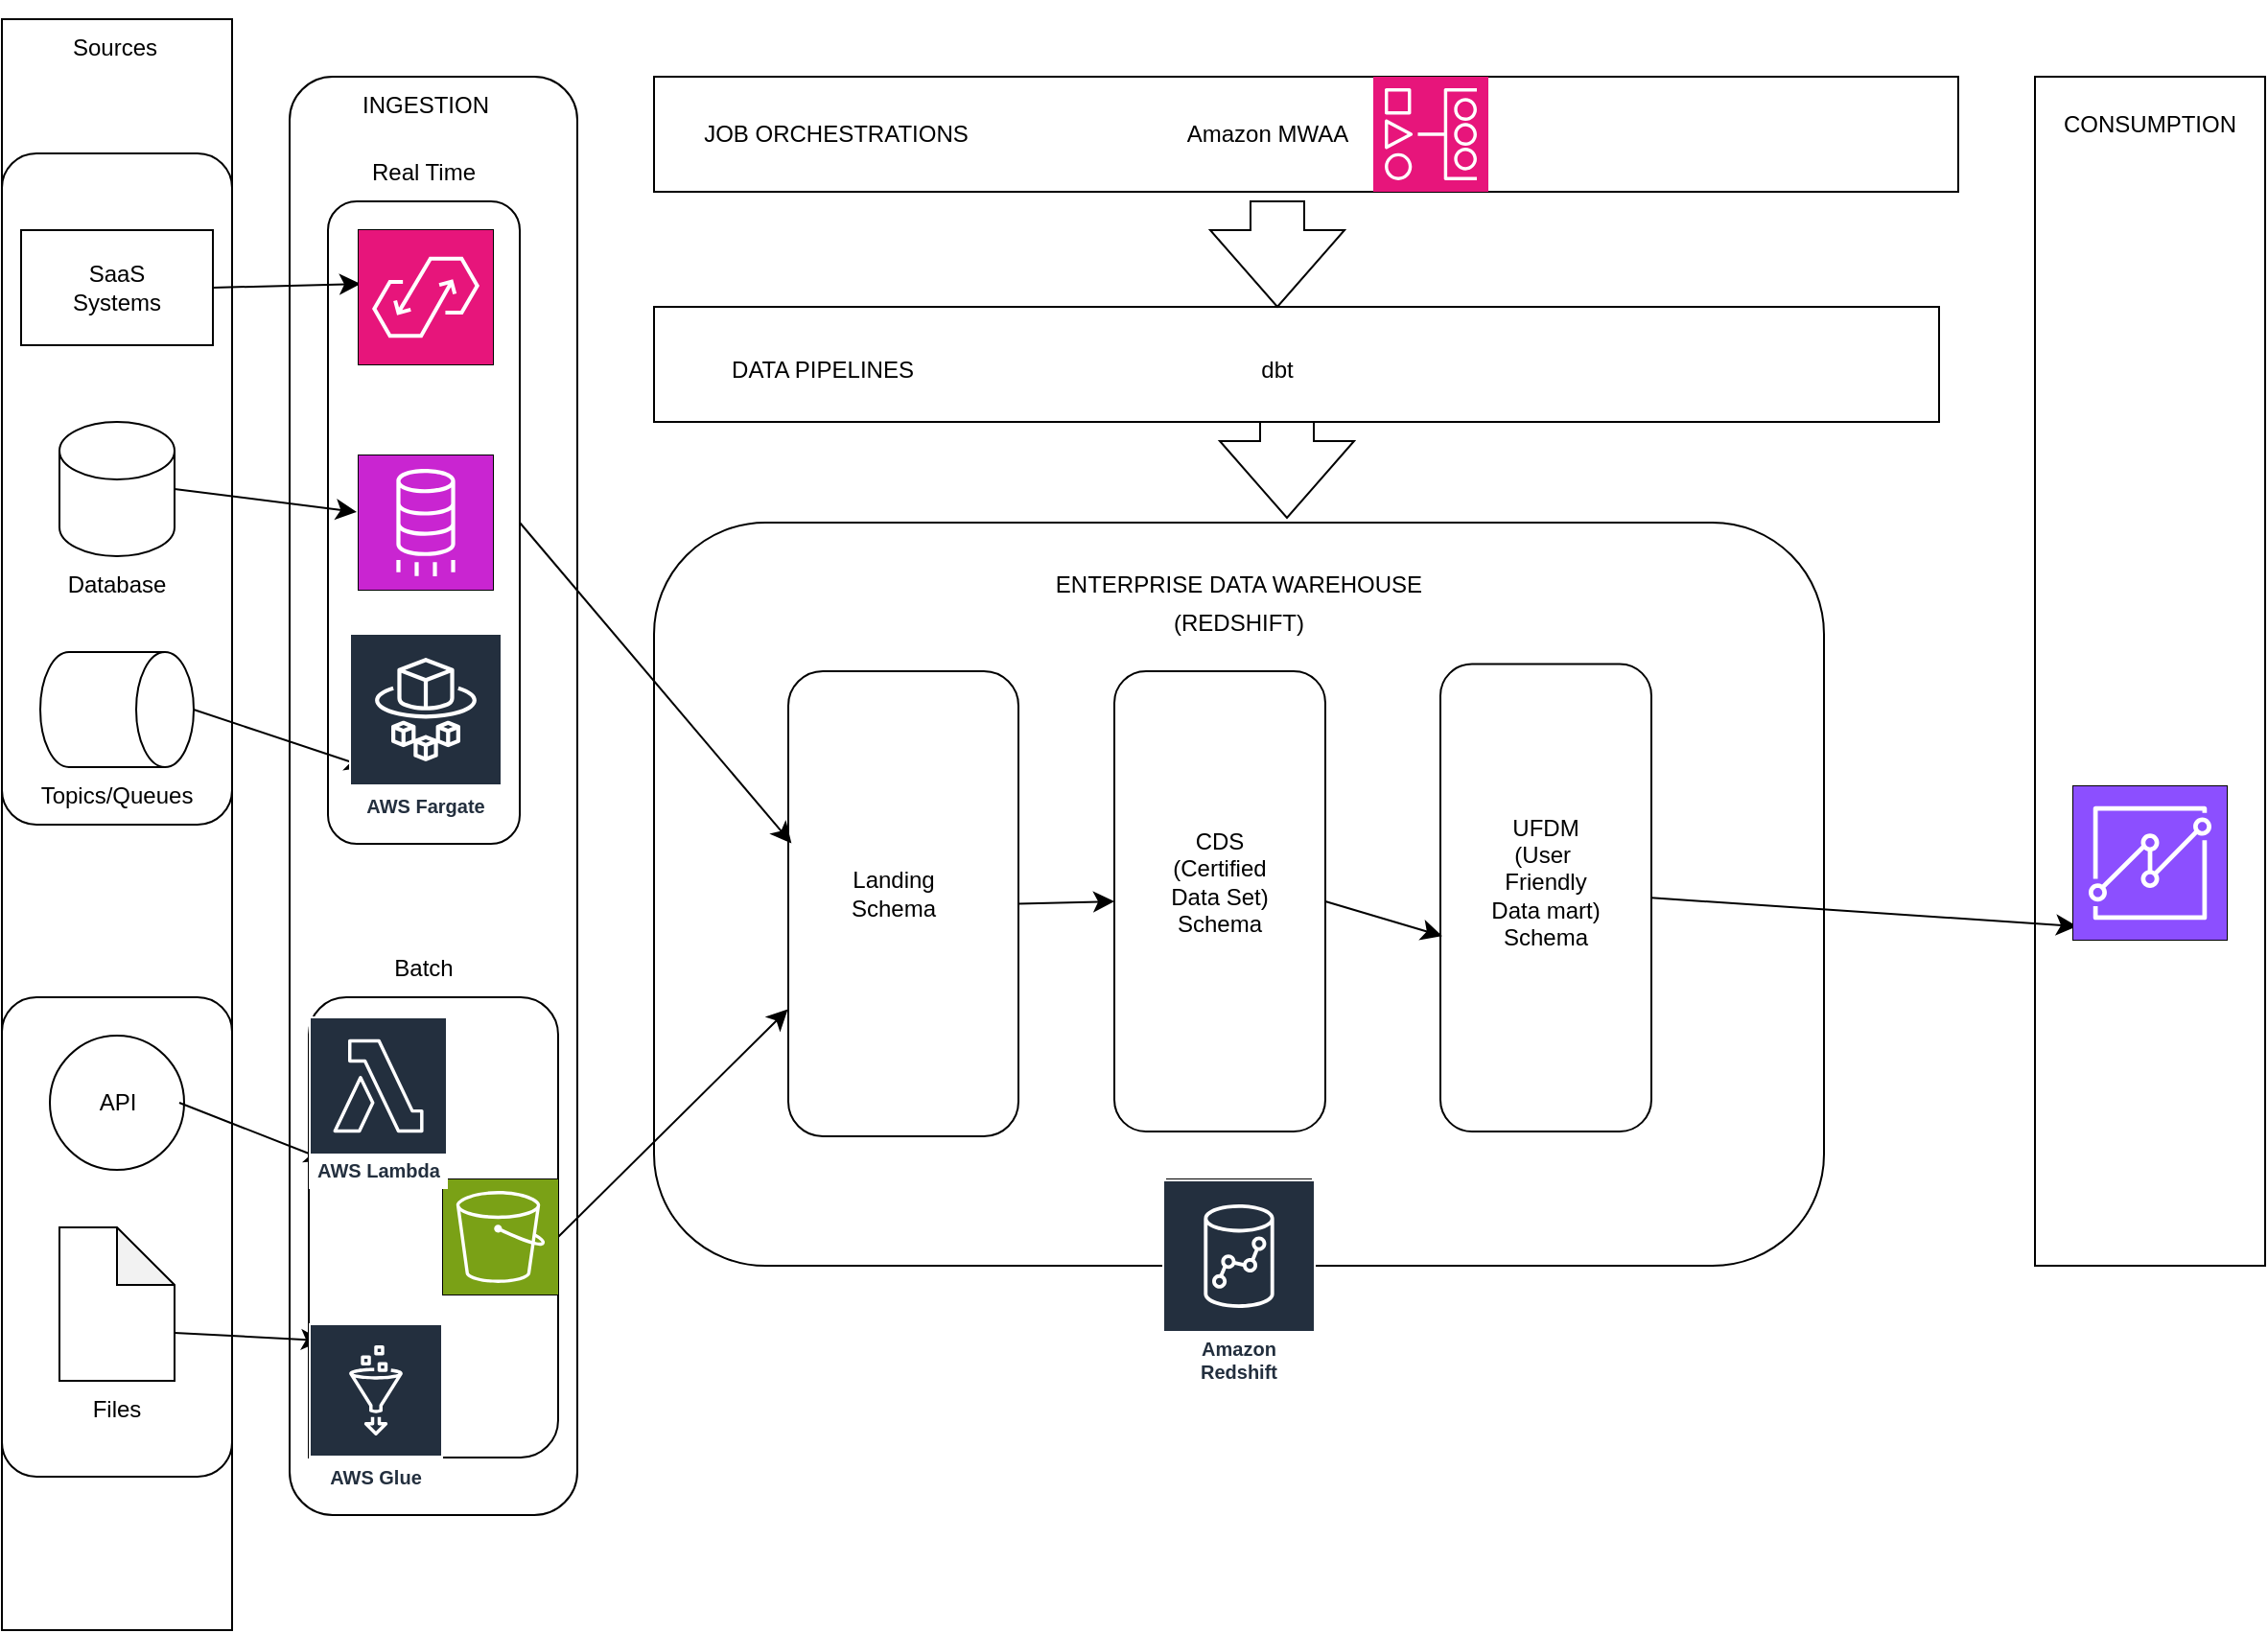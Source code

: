 <mxfile version="27.2.0">
  <diagram name="Page-1" id="iT3RzEeXx9VW5VFDdUh9">
    <mxGraphModel dx="1643" dy="1283" grid="1" gridSize="10" guides="1" tooltips="1" connect="1" arrows="1" fold="1" page="1" pageScale="1" pageWidth="1169" pageHeight="827" math="0" shadow="0">
      <root>
        <mxCell id="0" />
        <mxCell id="1" parent="0" />
        <mxCell id="P7UQA2KAWYmOm_r0wVQN-2" value="" style="rounded=0;whiteSpace=wrap;html=1;direction=south;" parent="1" vertex="1">
          <mxGeometry x="20" y="30" width="120" height="840" as="geometry" />
        </mxCell>
        <mxCell id="P7UQA2KAWYmOm_r0wVQN-4" value="" style="whiteSpace=wrap;html=1;" parent="1" vertex="1">
          <mxGeometry x="20" y="140" width="120" height="60" as="geometry" />
        </mxCell>
        <mxCell id="P7UQA2KAWYmOm_r0wVQN-5" value="" style="rounded=1;whiteSpace=wrap;html=1;" parent="1" vertex="1">
          <mxGeometry x="20" y="100" width="120" height="350" as="geometry" />
        </mxCell>
        <mxCell id="P7UQA2KAWYmOm_r0wVQN-7" value="" style="rounded=1;whiteSpace=wrap;html=1;" parent="1" vertex="1">
          <mxGeometry x="20" y="540" width="120" height="250" as="geometry" />
        </mxCell>
        <mxCell id="P7UQA2KAWYmOm_r0wVQN-8" value="" style="shape=cylinder3;whiteSpace=wrap;html=1;boundedLbl=1;backgroundOutline=1;size=15;" parent="1" vertex="1">
          <mxGeometry x="50" y="240" width="60" height="70" as="geometry" />
        </mxCell>
        <mxCell id="P7UQA2KAWYmOm_r0wVQN-9" value="" style="rounded=0;whiteSpace=wrap;html=1;" parent="1" vertex="1">
          <mxGeometry x="30" y="140" width="100" height="60" as="geometry" />
        </mxCell>
        <mxCell id="P7UQA2KAWYmOm_r0wVQN-10" value="" style="shape=cylinder3;whiteSpace=wrap;html=1;boundedLbl=1;backgroundOutline=1;size=15;direction=south;" parent="1" vertex="1">
          <mxGeometry x="40" y="360" width="80" height="60" as="geometry" />
        </mxCell>
        <mxCell id="P7UQA2KAWYmOm_r0wVQN-12" value="SaaS&lt;div&gt;Systems&lt;/div&gt;" style="text;html=1;align=center;verticalAlign=middle;whiteSpace=wrap;rounded=0;" parent="1" vertex="1">
          <mxGeometry x="50" y="155" width="60" height="30" as="geometry" />
        </mxCell>
        <mxCell id="P7UQA2KAWYmOm_r0wVQN-13" value="Database" style="text;html=1;align=center;verticalAlign=middle;whiteSpace=wrap;rounded=0;" parent="1" vertex="1">
          <mxGeometry x="50" y="310" width="60" height="30" as="geometry" />
        </mxCell>
        <mxCell id="P7UQA2KAWYmOm_r0wVQN-14" value="Topics/Queues" style="text;html=1;align=center;verticalAlign=middle;whiteSpace=wrap;rounded=0;" parent="1" vertex="1">
          <mxGeometry x="50" y="420" width="60" height="30" as="geometry" />
        </mxCell>
        <mxCell id="P7UQA2KAWYmOm_r0wVQN-15" value="" style="ellipse;whiteSpace=wrap;html=1;aspect=fixed;" parent="1" vertex="1">
          <mxGeometry x="45" y="560" width="70" height="70" as="geometry" />
        </mxCell>
        <mxCell id="P7UQA2KAWYmOm_r0wVQN-16" value="API" style="text;html=1;align=center;verticalAlign=middle;whiteSpace=wrap;rounded=0;" parent="1" vertex="1">
          <mxGeometry x="47.5" y="577.5" width="65" height="35" as="geometry" />
        </mxCell>
        <mxCell id="P7UQA2KAWYmOm_r0wVQN-18" value="" style="shape=note;whiteSpace=wrap;html=1;backgroundOutline=1;darkOpacity=0.05;" parent="1" vertex="1">
          <mxGeometry x="50" y="660" width="60" height="80" as="geometry" />
        </mxCell>
        <mxCell id="P7UQA2KAWYmOm_r0wVQN-20" value="Files" style="text;html=1;align=center;verticalAlign=middle;whiteSpace=wrap;rounded=0;" parent="1" vertex="1">
          <mxGeometry x="50" y="740" width="60" height="30" as="geometry" />
        </mxCell>
        <mxCell id="P7UQA2KAWYmOm_r0wVQN-21" value="" style="rounded=1;whiteSpace=wrap;html=1;direction=south;" parent="1" vertex="1">
          <mxGeometry x="170" y="60" width="150" height="750" as="geometry" />
        </mxCell>
        <mxCell id="P7UQA2KAWYmOm_r0wVQN-22" value="Sources" style="text;html=1;align=center;verticalAlign=middle;whiteSpace=wrap;rounded=0;" parent="1" vertex="1">
          <mxGeometry x="43" y="20" width="72" height="50" as="geometry" />
        </mxCell>
        <mxCell id="P7UQA2KAWYmOm_r0wVQN-23" value="" style="rounded=1;whiteSpace=wrap;html=1;direction=south;" parent="1" vertex="1">
          <mxGeometry x="190" y="125" width="100" height="335" as="geometry" />
        </mxCell>
        <mxCell id="P7UQA2KAWYmOm_r0wVQN-24" value="" style="rounded=1;whiteSpace=wrap;html=1;direction=south;" parent="1" vertex="1">
          <mxGeometry x="180" y="540" width="130" height="240" as="geometry" />
        </mxCell>
        <mxCell id="P7UQA2KAWYmOm_r0wVQN-25" value="INGESTION" style="text;html=1;align=center;verticalAlign=middle;whiteSpace=wrap;rounded=0;" parent="1" vertex="1">
          <mxGeometry x="211" y="60" width="60" height="30" as="geometry" />
        </mxCell>
        <mxCell id="P7UQA2KAWYmOm_r0wVQN-26" value="Real Time" style="text;html=1;align=center;verticalAlign=middle;whiteSpace=wrap;rounded=0;" parent="1" vertex="1">
          <mxGeometry x="210" y="95" width="60" height="30" as="geometry" />
        </mxCell>
        <mxCell id="P7UQA2KAWYmOm_r0wVQN-28" value="" style="whiteSpace=wrap;html=1;aspect=fixed;" parent="1" vertex="1">
          <mxGeometry x="206" y="140" width="70" height="70" as="geometry" />
        </mxCell>
        <mxCell id="P7UQA2KAWYmOm_r0wVQN-31" value="" style="whiteSpace=wrap;html=1;aspect=fixed;" parent="1" vertex="1">
          <mxGeometry x="206" y="257.5" width="70" height="70" as="geometry" />
        </mxCell>
        <mxCell id="P7UQA2KAWYmOm_r0wVQN-32" value="" style="whiteSpace=wrap;html=1;aspect=fixed;" parent="1" vertex="1">
          <mxGeometry x="206" y="360" width="70" height="70" as="geometry" />
        </mxCell>
        <mxCell id="P7UQA2KAWYmOm_r0wVQN-33" value="Amazon&lt;div&gt;AppFlow&lt;/div&gt;" style="text;html=1;align=center;verticalAlign=middle;whiteSpace=wrap;rounded=0;" parent="1" vertex="1">
          <mxGeometry x="211" y="160" width="60" height="30" as="geometry" />
        </mxCell>
        <mxCell id="P7UQA2KAWYmOm_r0wVQN-36" value="AWS DMS" style="text;html=1;align=center;verticalAlign=middle;whiteSpace=wrap;rounded=0;" parent="1" vertex="1">
          <mxGeometry x="211" y="277.5" width="60" height="30" as="geometry" />
        </mxCell>
        <mxCell id="P7UQA2KAWYmOm_r0wVQN-37" value="AWS&lt;div&gt;Fargate&lt;/div&gt;" style="text;html=1;align=center;verticalAlign=middle;whiteSpace=wrap;rounded=0;" parent="1" vertex="1">
          <mxGeometry x="211" y="380" width="60" height="30" as="geometry" />
        </mxCell>
        <mxCell id="P7UQA2KAWYmOm_r0wVQN-41" value="" style="rounded=0;whiteSpace=wrap;html=1;" parent="1" vertex="1">
          <mxGeometry x="360" y="60" width="680" height="60" as="geometry" />
        </mxCell>
        <mxCell id="P7UQA2KAWYmOm_r0wVQN-44" value="" style="rounded=0;whiteSpace=wrap;html=1;" parent="1" vertex="1">
          <mxGeometry x="360" y="180" width="670" height="60" as="geometry" />
        </mxCell>
        <mxCell id="P7UQA2KAWYmOm_r0wVQN-46" value="" style="whiteSpace=wrap;html=1;aspect=fixed;" parent="1" vertex="1">
          <mxGeometry x="180" y="565" width="60" height="60" as="geometry" />
        </mxCell>
        <mxCell id="P7UQA2KAWYmOm_r0wVQN-47" value="" style="whiteSpace=wrap;html=1;aspect=fixed;" parent="1" vertex="1">
          <mxGeometry x="250" y="635" width="60" height="60" as="geometry" />
        </mxCell>
        <mxCell id="P7UQA2KAWYmOm_r0wVQN-48" value="" style="whiteSpace=wrap;html=1;aspect=fixed;" parent="1" vertex="1">
          <mxGeometry x="180" y="715" width="65" height="65" as="geometry" />
        </mxCell>
        <mxCell id="P7UQA2KAWYmOm_r0wVQN-49" value="AWS Lambda&lt;div&gt;API Client&lt;/div&gt;" style="text;html=1;align=center;verticalAlign=middle;whiteSpace=wrap;rounded=0;" parent="1" vertex="1">
          <mxGeometry x="180" y="582.5" width="60" height="30" as="geometry" />
        </mxCell>
        <mxCell id="P7UQA2KAWYmOm_r0wVQN-50" value="Amazon S3&amp;nbsp;&lt;span style=&quot;background-color: transparent; color: light-dark(rgb(0, 0, 0), rgb(255, 255, 255));&quot;&gt;Landing&lt;/span&gt;" style="text;html=1;align=center;verticalAlign=middle;whiteSpace=wrap;rounded=0;" parent="1" vertex="1">
          <mxGeometry x="250" y="650" width="60" height="30" as="geometry" />
        </mxCell>
        <mxCell id="P7UQA2KAWYmOm_r0wVQN-51" value="AWS Glue" style="text;html=1;align=center;verticalAlign=middle;whiteSpace=wrap;rounded=0;" parent="1" vertex="1">
          <mxGeometry x="182.5" y="732.5" width="60" height="30" as="geometry" />
        </mxCell>
        <mxCell id="P7UQA2KAWYmOm_r0wVQN-52" value="JOB ORCHESTRATIONS" style="text;html=1;align=center;verticalAlign=middle;whiteSpace=wrap;rounded=0;" parent="1" vertex="1">
          <mxGeometry x="370" y="75" width="170" height="30" as="geometry" />
        </mxCell>
        <mxCell id="P7UQA2KAWYmOm_r0wVQN-53" value="DATA PIPELINES" style="text;html=1;align=center;verticalAlign=middle;whiteSpace=wrap;rounded=0;" parent="1" vertex="1">
          <mxGeometry x="370" y="197.5" width="156" height="30" as="geometry" />
        </mxCell>
        <mxCell id="P7UQA2KAWYmOm_r0wVQN-54" value="Amazon MWAA" style="text;html=1;align=center;verticalAlign=middle;whiteSpace=wrap;rounded=0;" parent="1" vertex="1">
          <mxGeometry x="620" y="75" width="120" height="30" as="geometry" />
        </mxCell>
        <mxCell id="P7UQA2KAWYmOm_r0wVQN-55" value="dbt" style="text;html=1;align=center;verticalAlign=middle;whiteSpace=wrap;rounded=0;" parent="1" vertex="1">
          <mxGeometry x="590" y="172.5" width="190" height="80" as="geometry" />
        </mxCell>
        <mxCell id="P7UQA2KAWYmOm_r0wVQN-56" value="" style="rounded=1;whiteSpace=wrap;html=1;" parent="1" vertex="1">
          <mxGeometry x="360" y="292.5" width="610" height="387.5" as="geometry" />
        </mxCell>
        <mxCell id="P7UQA2KAWYmOm_r0wVQN-57" value="ENTERPRISE DATA WAREHOUSE" style="text;html=1;align=center;verticalAlign=middle;whiteSpace=wrap;rounded=0;" parent="1" vertex="1">
          <mxGeometry x="555" y="310" width="220" height="30" as="geometry" />
        </mxCell>
        <mxCell id="P7UQA2KAWYmOm_r0wVQN-58" value="(REDSHIFT)" style="text;html=1;align=center;verticalAlign=middle;whiteSpace=wrap;rounded=0;" parent="1" vertex="1">
          <mxGeometry x="620" y="330" width="90" height="30" as="geometry" />
        </mxCell>
        <mxCell id="P7UQA2KAWYmOm_r0wVQN-88" style="edgeStyle=none;curved=1;rounded=0;orthogonalLoop=1;jettySize=auto;html=1;exitX=1;exitY=0.5;exitDx=0;exitDy=0;entryX=0.5;entryY=1;entryDx=0;entryDy=0;fontSize=12;startSize=8;endSize=8;" parent="1" source="P7UQA2KAWYmOm_r0wVQN-59" target="P7UQA2KAWYmOm_r0wVQN-60" edge="1">
          <mxGeometry relative="1" as="geometry" />
        </mxCell>
        <mxCell id="P7UQA2KAWYmOm_r0wVQN-59" value="" style="rounded=1;whiteSpace=wrap;html=1;" parent="1" vertex="1">
          <mxGeometry x="430" y="370" width="120" height="242.5" as="geometry" />
        </mxCell>
        <mxCell id="P7UQA2KAWYmOm_r0wVQN-60" value="" style="rounded=1;whiteSpace=wrap;html=1;direction=south;" parent="1" vertex="1">
          <mxGeometry x="600" y="370" width="110" height="240" as="geometry" />
        </mxCell>
        <mxCell id="P7UQA2KAWYmOm_r0wVQN-61" value="" style="rounded=1;whiteSpace=wrap;html=1;" parent="1" vertex="1">
          <mxGeometry x="770" y="366.25" width="110" height="243.75" as="geometry" />
        </mxCell>
        <mxCell id="P7UQA2KAWYmOm_r0wVQN-62" value="Landing&lt;div&gt;Schema&lt;/div&gt;" style="text;html=1;align=center;verticalAlign=middle;whiteSpace=wrap;rounded=0;" parent="1" vertex="1">
          <mxGeometry x="440" y="446.25" width="90" height="80" as="geometry" />
        </mxCell>
        <mxCell id="P7UQA2KAWYmOm_r0wVQN-63" value="CDS&lt;div&gt;(Certified&lt;/div&gt;&lt;div&gt;Data Set)&lt;/div&gt;&lt;div&gt;Schema&lt;/div&gt;" style="text;html=1;align=center;verticalAlign=middle;whiteSpace=wrap;rounded=0;" parent="1" vertex="1">
          <mxGeometry x="620" y="450" width="70" height="60" as="geometry" />
        </mxCell>
        <mxCell id="P7UQA2KAWYmOm_r0wVQN-64" value="UFDM&lt;div&gt;(User&amp;nbsp;&lt;/div&gt;&lt;div&gt;Friendly&lt;/div&gt;&lt;div&gt;Data mart)&lt;/div&gt;&lt;div&gt;Schema&lt;/div&gt;" style="text;html=1;align=center;verticalAlign=middle;whiteSpace=wrap;rounded=0;" parent="1" vertex="1">
          <mxGeometry x="795" y="465" width="60" height="30" as="geometry" />
        </mxCell>
        <mxCell id="P7UQA2KAWYmOm_r0wVQN-65" value="" style="whiteSpace=wrap;html=1;aspect=fixed;" parent="1" vertex="1">
          <mxGeometry x="627.5" y="635" width="75" height="75" as="geometry" />
        </mxCell>
        <mxCell id="P7UQA2KAWYmOm_r0wVQN-66" value="Amazon&amp;nbsp;&lt;div&gt;Redshift&lt;/div&gt;" style="text;html=1;align=center;verticalAlign=middle;whiteSpace=wrap;rounded=0;" parent="1" vertex="1">
          <mxGeometry x="635" y="660" width="60" height="30" as="geometry" />
        </mxCell>
        <mxCell id="P7UQA2KAWYmOm_r0wVQN-67" value="" style="rounded=0;whiteSpace=wrap;html=1;" parent="1" vertex="1">
          <mxGeometry x="1080" y="60" width="120" height="620" as="geometry" />
        </mxCell>
        <mxCell id="P7UQA2KAWYmOm_r0wVQN-68" value="CONSUMPTION" style="text;html=1;align=center;verticalAlign=middle;whiteSpace=wrap;rounded=0;" parent="1" vertex="1">
          <mxGeometry x="1110" y="70" width="60" height="30" as="geometry" />
        </mxCell>
        <mxCell id="P7UQA2KAWYmOm_r0wVQN-69" value="" style="whiteSpace=wrap;html=1;aspect=fixed;" parent="1" vertex="1">
          <mxGeometry x="1100" y="430" width="80" height="80" as="geometry" />
        </mxCell>
        <mxCell id="P7UQA2KAWYmOm_r0wVQN-70" value="Amazon&lt;div&gt;QuickSight&lt;/div&gt;" style="text;html=1;align=center;verticalAlign=middle;whiteSpace=wrap;rounded=0;" parent="1" vertex="1">
          <mxGeometry x="1100" y="460" width="80" height="30" as="geometry" />
        </mxCell>
        <mxCell id="P7UQA2KAWYmOm_r0wVQN-71" value="" style="html=1;shadow=0;dashed=0;align=center;verticalAlign=middle;shape=mxgraph.arrows2.arrow;dy=0.6;dx=40;notch=0;direction=south;" parent="1" vertex="1">
          <mxGeometry x="650" y="125" width="70" height="55" as="geometry" />
        </mxCell>
        <mxCell id="P7UQA2KAWYmOm_r0wVQN-73" value="" style="html=1;shadow=0;dashed=0;align=center;verticalAlign=middle;shape=mxgraph.arrows2.arrow;dy=0.6;dx=40;notch=0;direction=south;" parent="1" vertex="1">
          <mxGeometry x="655" y="240" width="70" height="50" as="geometry" />
        </mxCell>
        <mxCell id="P7UQA2KAWYmOm_r0wVQN-74" style="edgeStyle=none;curved=1;rounded=0;orthogonalLoop=1;jettySize=auto;html=1;exitX=1;exitY=0.5;exitDx=0;exitDy=0;entryX=0.014;entryY=0.4;entryDx=0;entryDy=0;entryPerimeter=0;fontSize=12;startSize=8;endSize=8;" parent="1" source="P7UQA2KAWYmOm_r0wVQN-9" target="P7UQA2KAWYmOm_r0wVQN-28" edge="1">
          <mxGeometry relative="1" as="geometry" />
        </mxCell>
        <mxCell id="P7UQA2KAWYmOm_r0wVQN-77" style="edgeStyle=none;curved=1;rounded=0;orthogonalLoop=1;jettySize=auto;html=1;exitX=1;exitY=0.5;exitDx=0;exitDy=0;exitPerimeter=0;entryX=-0.014;entryY=0.421;entryDx=0;entryDy=0;entryPerimeter=0;fontSize=12;startSize=8;endSize=8;" parent="1" source="P7UQA2KAWYmOm_r0wVQN-8" target="P7UQA2KAWYmOm_r0wVQN-31" edge="1">
          <mxGeometry relative="1" as="geometry" />
        </mxCell>
        <mxCell id="P7UQA2KAWYmOm_r0wVQN-80" style="edgeStyle=none;curved=1;rounded=0;orthogonalLoop=1;jettySize=auto;html=1;exitX=0.5;exitY=0;exitDx=0;exitDy=0;exitPerimeter=0;entryX=0.057;entryY=0.857;entryDx=0;entryDy=0;entryPerimeter=0;fontSize=12;startSize=8;endSize=8;" parent="1" source="P7UQA2KAWYmOm_r0wVQN-10" target="P7UQA2KAWYmOm_r0wVQN-32" edge="1">
          <mxGeometry relative="1" as="geometry" />
        </mxCell>
        <mxCell id="P7UQA2KAWYmOm_r0wVQN-81" style="edgeStyle=none;curved=1;rounded=0;orthogonalLoop=1;jettySize=auto;html=1;exitX=1;exitY=0.5;exitDx=0;exitDy=0;entryX=0.15;entryY=1;entryDx=0;entryDy=0;entryPerimeter=0;fontSize=12;startSize=8;endSize=8;" parent="1" source="P7UQA2KAWYmOm_r0wVQN-16" target="P7UQA2KAWYmOm_r0wVQN-46" edge="1">
          <mxGeometry relative="1" as="geometry" />
        </mxCell>
        <mxCell id="P7UQA2KAWYmOm_r0wVQN-82" style="edgeStyle=none;curved=1;rounded=0;orthogonalLoop=1;jettySize=auto;html=1;exitX=0;exitY=0;exitDx=60;exitDy=55;exitPerimeter=0;entryX=0.108;entryY=0.062;entryDx=0;entryDy=0;entryPerimeter=0;fontSize=12;startSize=8;endSize=8;" parent="1" source="P7UQA2KAWYmOm_r0wVQN-18" target="P7UQA2KAWYmOm_r0wVQN-48" edge="1">
          <mxGeometry relative="1" as="geometry" />
        </mxCell>
        <mxCell id="P7UQA2KAWYmOm_r0wVQN-83" value="Batch" style="text;html=1;align=center;verticalAlign=middle;whiteSpace=wrap;rounded=0;" parent="1" vertex="1">
          <mxGeometry x="210" y="510" width="60" height="30" as="geometry" />
        </mxCell>
        <mxCell id="P7UQA2KAWYmOm_r0wVQN-86" style="edgeStyle=none;curved=1;rounded=0;orthogonalLoop=1;jettySize=auto;html=1;exitX=1;exitY=0.5;exitDx=0;exitDy=0;entryX=0.025;entryY=0.913;entryDx=0;entryDy=0;entryPerimeter=0;fontSize=12;startSize=8;endSize=8;" parent="1" source="P7UQA2KAWYmOm_r0wVQN-61" target="P7UQA2KAWYmOm_r0wVQN-69" edge="1">
          <mxGeometry relative="1" as="geometry" />
        </mxCell>
        <mxCell id="P7UQA2KAWYmOm_r0wVQN-87" style="edgeStyle=none;curved=1;rounded=0;orthogonalLoop=1;jettySize=auto;html=1;exitX=0.5;exitY=0;exitDx=0;exitDy=0;entryX=0.009;entryY=0.582;entryDx=0;entryDy=0;entryPerimeter=0;fontSize=12;startSize=8;endSize=8;" parent="1" source="P7UQA2KAWYmOm_r0wVQN-60" target="P7UQA2KAWYmOm_r0wVQN-61" edge="1">
          <mxGeometry relative="1" as="geometry" />
        </mxCell>
        <mxCell id="P7UQA2KAWYmOm_r0wVQN-90" style="edgeStyle=none;curved=1;rounded=0;orthogonalLoop=1;jettySize=auto;html=1;exitX=1;exitY=0.5;exitDx=0;exitDy=0;entryX=-0.002;entryY=0.727;entryDx=0;entryDy=0;entryPerimeter=0;fontSize=12;startSize=8;endSize=8;" parent="1" source="P7UQA2KAWYmOm_r0wVQN-50" target="P7UQA2KAWYmOm_r0wVQN-59" edge="1">
          <mxGeometry relative="1" as="geometry" />
        </mxCell>
        <mxCell id="P7UQA2KAWYmOm_r0wVQN-91" style="edgeStyle=none;curved=1;rounded=0;orthogonalLoop=1;jettySize=auto;html=1;exitX=0.5;exitY=0;exitDx=0;exitDy=0;entryX=0.014;entryY=0.37;entryDx=0;entryDy=0;entryPerimeter=0;fontSize=12;startSize=8;endSize=8;" parent="1" source="P7UQA2KAWYmOm_r0wVQN-23" target="P7UQA2KAWYmOm_r0wVQN-59" edge="1">
          <mxGeometry relative="1" as="geometry" />
        </mxCell>
        <mxCell id="EzU-TJiaCLdK0Dwz36mU-1" value="" style="sketch=0;points=[[0,0,0],[0.25,0,0],[0.5,0,0],[0.75,0,0],[1,0,0],[0,1,0],[0.25,1,0],[0.5,1,0],[0.75,1,0],[1,1,0],[0,0.25,0],[0,0.5,0],[0,0.75,0],[1,0.25,0],[1,0.5,0],[1,0.75,0]];outlineConnect=0;fontColor=#232F3E;fillColor=#C925D1;strokeColor=#ffffff;dashed=0;verticalLabelPosition=bottom;verticalAlign=top;align=center;html=1;fontSize=12;fontStyle=0;aspect=fixed;shape=mxgraph.aws4.resourceIcon;resIcon=mxgraph.aws4.database_migration_service;" vertex="1" parent="1">
          <mxGeometry x="206" y="257.5" width="70" height="70" as="geometry" />
        </mxCell>
        <mxCell id="EzU-TJiaCLdK0Dwz36mU-2" value="" style="sketch=0;points=[[0,0,0],[0.25,0,0],[0.5,0,0],[0.75,0,0],[1,0,0],[0,1,0],[0.25,1,0],[0.5,1,0],[0.75,1,0],[1,1,0],[0,0.25,0],[0,0.5,0],[0,0.75,0],[1,0.25,0],[1,0.5,0],[1,0.75,0]];outlineConnect=0;fontColor=#232F3E;fillColor=#7AA116;strokeColor=#ffffff;dashed=0;verticalLabelPosition=bottom;verticalAlign=top;align=center;html=1;fontSize=12;fontStyle=0;aspect=fixed;shape=mxgraph.aws4.resourceIcon;resIcon=mxgraph.aws4.s3;" vertex="1" parent="1">
          <mxGeometry x="250" y="635" width="60" height="60" as="geometry" />
        </mxCell>
        <mxCell id="EzU-TJiaCLdK0Dwz36mU-3" value="AWS Glue" style="sketch=0;outlineConnect=0;fontColor=#232F3E;gradientColor=none;strokeColor=#ffffff;fillColor=#232F3E;dashed=0;verticalLabelPosition=middle;verticalAlign=bottom;align=center;html=1;whiteSpace=wrap;fontSize=10;fontStyle=1;spacing=3;shape=mxgraph.aws4.productIcon;prIcon=mxgraph.aws4.glue;" vertex="1" parent="1">
          <mxGeometry x="180" y="710" width="70" height="90" as="geometry" />
        </mxCell>
        <mxCell id="EzU-TJiaCLdK0Dwz36mU-5" value="AWS Fargate" style="sketch=0;outlineConnect=0;fontColor=#232F3E;gradientColor=none;strokeColor=#ffffff;fillColor=#232F3E;dashed=0;verticalLabelPosition=middle;verticalAlign=bottom;align=center;html=1;whiteSpace=wrap;fontSize=10;fontStyle=1;spacing=3;shape=mxgraph.aws4.productIcon;prIcon=mxgraph.aws4.fargate;" vertex="1" parent="1">
          <mxGeometry x="201" y="350" width="80" height="100" as="geometry" />
        </mxCell>
        <mxCell id="EzU-TJiaCLdK0Dwz36mU-6" value="AWS Lambda" style="sketch=0;outlineConnect=0;fontColor=#232F3E;gradientColor=none;strokeColor=#ffffff;fillColor=#232F3E;dashed=0;verticalLabelPosition=middle;verticalAlign=bottom;align=center;html=1;whiteSpace=wrap;fontSize=10;fontStyle=1;spacing=3;shape=mxgraph.aws4.productIcon;prIcon=mxgraph.aws4.lambda;" vertex="1" parent="1">
          <mxGeometry x="180" y="550" width="72.5" height="90" as="geometry" />
        </mxCell>
        <mxCell id="EzU-TJiaCLdK0Dwz36mU-7" value="Amazon Redshift" style="sketch=0;outlineConnect=0;fontColor=#232F3E;gradientColor=none;strokeColor=#ffffff;fillColor=#232F3E;dashed=0;verticalLabelPosition=middle;verticalAlign=bottom;align=center;html=1;whiteSpace=wrap;fontSize=10;fontStyle=1;spacing=3;shape=mxgraph.aws4.productIcon;prIcon=mxgraph.aws4.redshift;" vertex="1" parent="1">
          <mxGeometry x="625" y="635" width="80" height="110" as="geometry" />
        </mxCell>
        <mxCell id="EzU-TJiaCLdK0Dwz36mU-8" value="" style="sketch=0;points=[[0,0,0],[0.25,0,0],[0.5,0,0],[0.75,0,0],[1,0,0],[0,1,0],[0.25,1,0],[0.5,1,0],[0.75,1,0],[1,1,0],[0,0.25,0],[0,0.5,0],[0,0.75,0],[1,0.25,0],[1,0.5,0],[1,0.75,0]];outlineConnect=0;fontColor=#232F3E;fillColor=#8C4FFF;strokeColor=#ffffff;dashed=0;verticalLabelPosition=bottom;verticalAlign=top;align=center;html=1;fontSize=12;fontStyle=0;aspect=fixed;shape=mxgraph.aws4.resourceIcon;resIcon=mxgraph.aws4.quicksight;" vertex="1" parent="1">
          <mxGeometry x="1100" y="430" width="80" height="80" as="geometry" />
        </mxCell>
        <mxCell id="EzU-TJiaCLdK0Dwz36mU-9" value="" style="sketch=0;points=[[0,0,0],[0.25,0,0],[0.5,0,0],[0.75,0,0],[1,0,0],[0,1,0],[0.25,1,0],[0.5,1,0],[0.75,1,0],[1,1,0],[0,0.25,0],[0,0.5,0],[0,0.75,0],[1,0.25,0],[1,0.5,0],[1,0.75,0]];outlineConnect=0;fontColor=#232F3E;fillColor=#E7157B;strokeColor=#ffffff;dashed=0;verticalLabelPosition=bottom;verticalAlign=top;align=center;html=1;fontSize=12;fontStyle=0;aspect=fixed;shape=mxgraph.aws4.resourceIcon;resIcon=mxgraph.aws4.appflow;" vertex="1" parent="1">
          <mxGeometry x="206" y="140" width="70" height="70" as="geometry" />
        </mxCell>
        <mxCell id="EzU-TJiaCLdK0Dwz36mU-10" value="" style="sketch=0;points=[[0,0,0],[0.25,0,0],[0.5,0,0],[0.75,0,0],[1,0,0],[0,1,0],[0.25,1,0],[0.5,1,0],[0.75,1,0],[1,1,0],[0,0.25,0],[0,0.5,0],[0,0.75,0],[1,0.25,0],[1,0.5,0],[1,0.75,0]];outlineConnect=0;fontColor=#232F3E;fillColor=#E7157B;strokeColor=#ffffff;dashed=0;verticalLabelPosition=bottom;verticalAlign=top;align=center;html=1;fontSize=12;fontStyle=0;aspect=fixed;shape=mxgraph.aws4.resourceIcon;resIcon=mxgraph.aws4.managed_workflows_for_apache_airflow;" vertex="1" parent="1">
          <mxGeometry x="735" y="60" width="60" height="60" as="geometry" />
        </mxCell>
      </root>
    </mxGraphModel>
  </diagram>
</mxfile>
